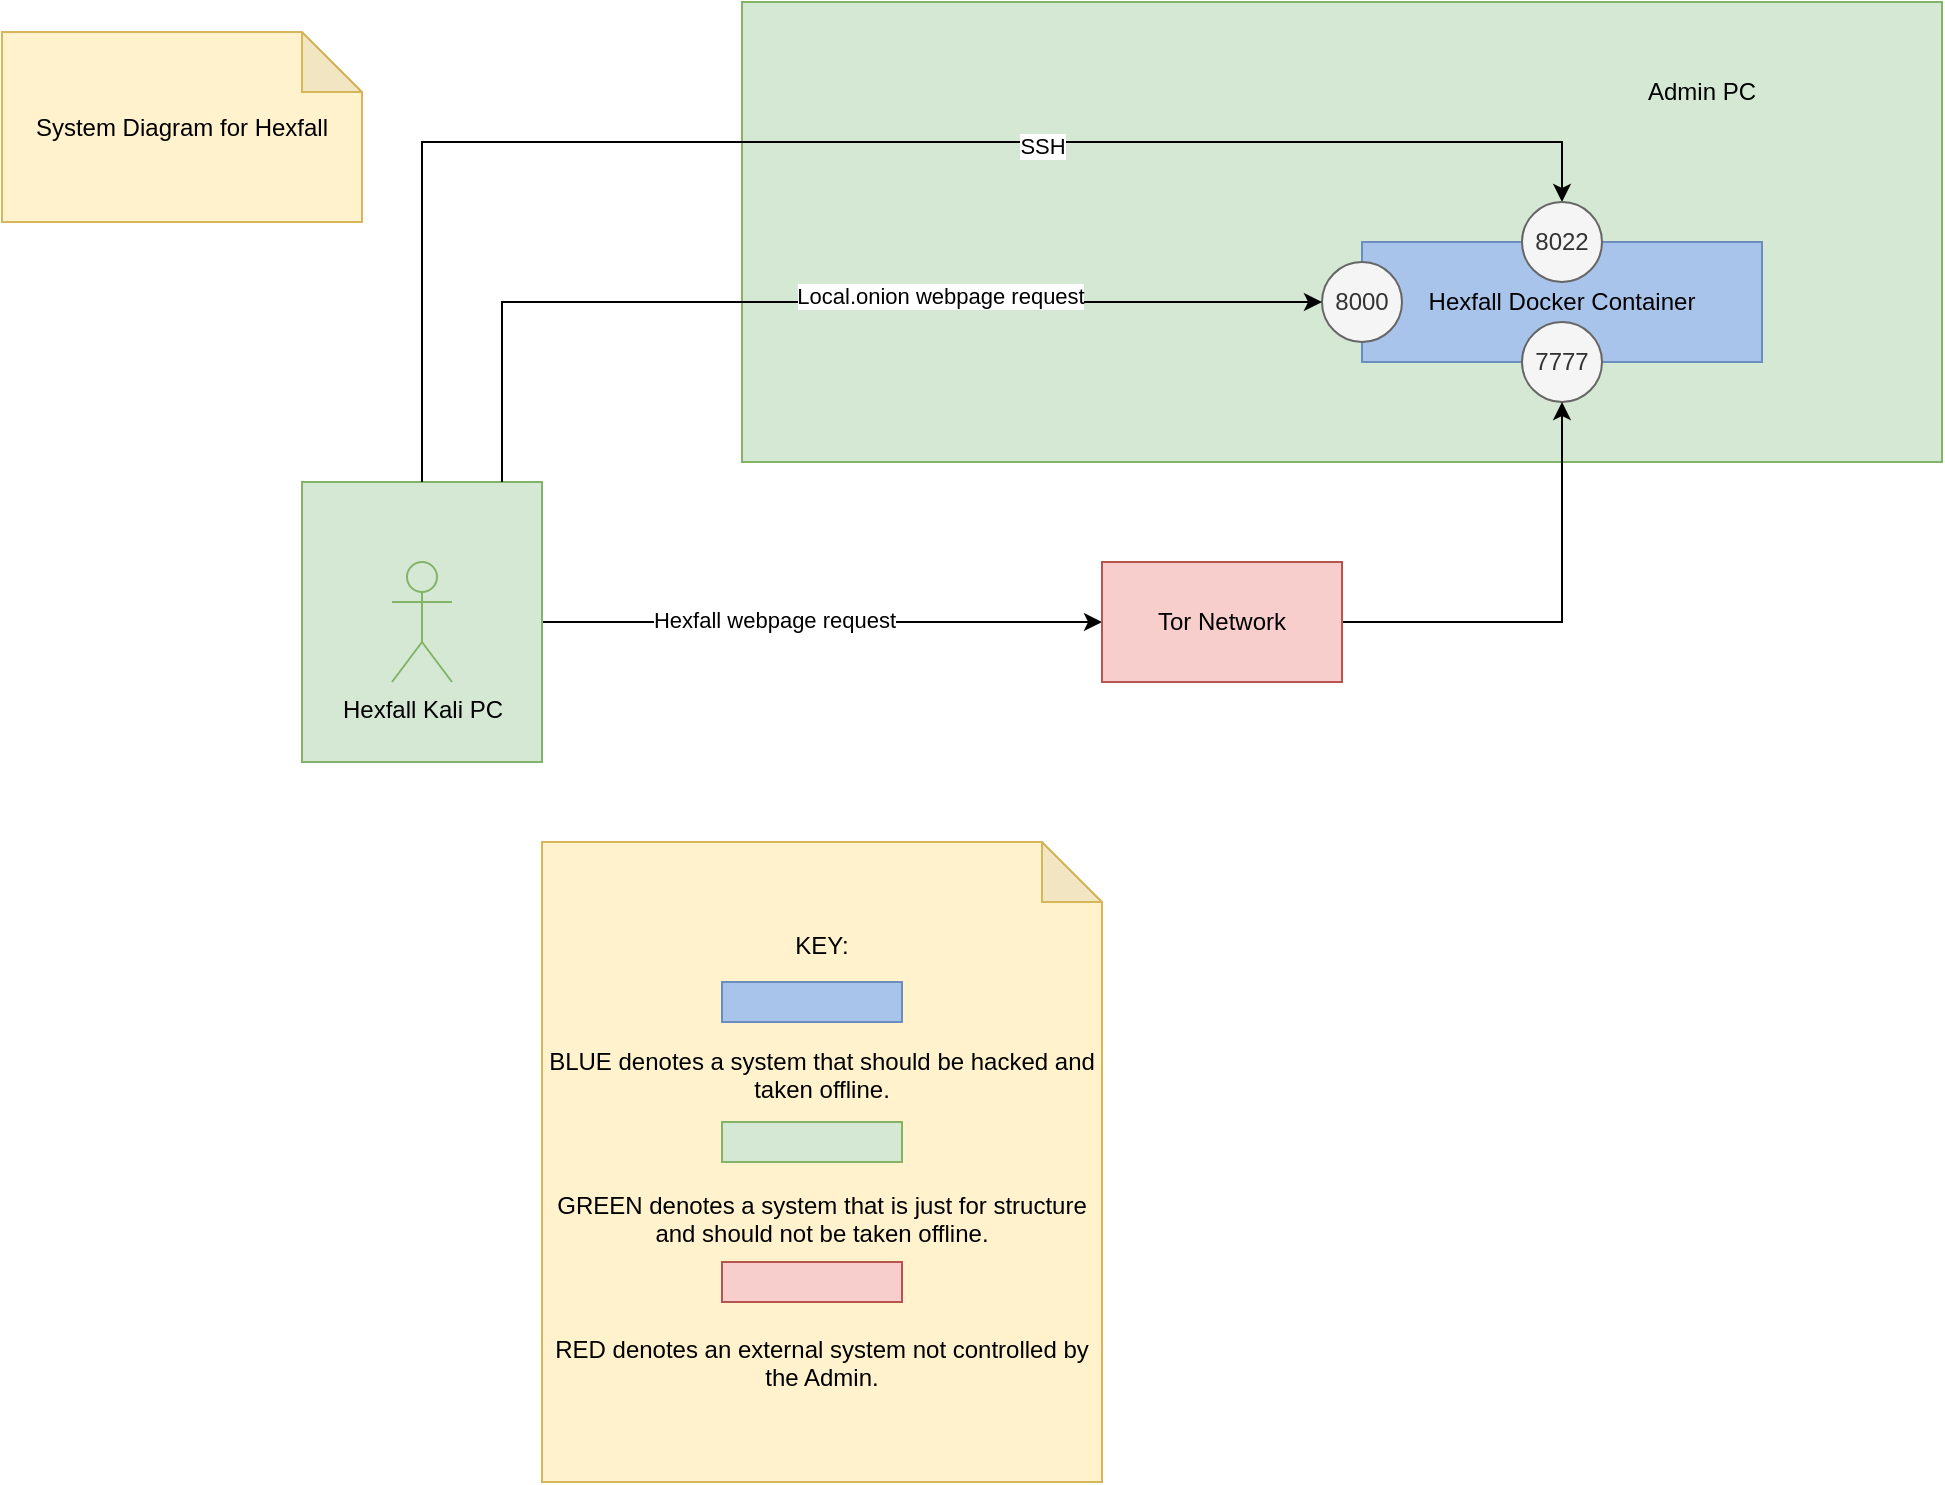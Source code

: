 <mxfile version="20.3.0" type="device"><diagram id="r4gc7Tyj2xSRfbFGmvSZ" name="Page-1"><mxGraphModel dx="2272" dy="865" grid="1" gridSize="10" guides="1" tooltips="1" connect="1" arrows="1" fold="1" page="1" pageScale="1" pageWidth="850" pageHeight="1100" math="0" shadow="0"><root><mxCell id="0"/><mxCell id="1" parent="0"/><mxCell id="kE0uRZ2hgGnqlkYmX2rU-1" value="" style="rounded=0;whiteSpace=wrap;html=1;fillColor=#d5e8d4;strokeColor=#82b366;" vertex="1" parent="1"><mxGeometry x="-170" y="10" width="600" height="230" as="geometry"/></mxCell><mxCell id="kE0uRZ2hgGnqlkYmX2rU-45" style="edgeStyle=orthogonalEdgeStyle;rounded=0;orthogonalLoop=1;jettySize=auto;html=1;entryX=0;entryY=0.5;entryDx=0;entryDy=0;" edge="1" parent="1" source="kE0uRZ2hgGnqlkYmX2rU-2" target="kE0uRZ2hgGnqlkYmX2rU-43"><mxGeometry relative="1" as="geometry"/></mxCell><mxCell id="kE0uRZ2hgGnqlkYmX2rU-46" value="Hexfall webpage request" style="edgeLabel;html=1;align=center;verticalAlign=middle;resizable=0;points=[];" vertex="1" connectable="0" parent="kE0uRZ2hgGnqlkYmX2rU-45"><mxGeometry x="-0.171" y="1" relative="1" as="geometry"><mxPoint as="offset"/></mxGeometry></mxCell><mxCell id="kE0uRZ2hgGnqlkYmX2rU-2" value="" style="rounded=0;whiteSpace=wrap;html=1;fillColor=#d5e8d4;strokeColor=#82b366;" vertex="1" parent="1"><mxGeometry x="-390" y="250" width="120" height="140" as="geometry"/></mxCell><mxCell id="kE0uRZ2hgGnqlkYmX2rU-5" value="Hexfall Docker Container" style="rounded=0;whiteSpace=wrap;html=1;fillColor=#A9C4EB;strokeColor=#6c8ebf;" vertex="1" parent="1"><mxGeometry x="140" y="130" width="200" height="60" as="geometry"/></mxCell><mxCell id="kE0uRZ2hgGnqlkYmX2rU-17" value="KEY:&lt;br&gt;&lt;br&gt;&lt;br&gt;&lt;br&gt;BLUE denotes a system that should be hacked and taken offline.&lt;br&gt;&lt;br&gt;&lt;br&gt;&lt;br&gt;GREEN denotes a system that is just for structure and should not be taken offline.&lt;br&gt;&lt;br&gt;&lt;br&gt;&lt;br&gt;RED denotes an external system not controlled by the Admin." style="shape=note;whiteSpace=wrap;html=1;backgroundOutline=1;darkOpacity=0.05;fillColor=#fff2cc;strokeColor=#d6b656;" vertex="1" parent="1"><mxGeometry x="-270" y="430" width="280" height="320" as="geometry"/></mxCell><mxCell id="kE0uRZ2hgGnqlkYmX2rU-18" value="" style="rounded=0;whiteSpace=wrap;html=1;fillColor=#A9C4EB;strokeColor=#6c8ebf;" vertex="1" parent="1"><mxGeometry x="-180" y="500" width="90" height="20" as="geometry"/></mxCell><mxCell id="kE0uRZ2hgGnqlkYmX2rU-19" value="" style="rounded=0;whiteSpace=wrap;html=1;fillColor=#d5e8d4;strokeColor=#82b366;" vertex="1" parent="1"><mxGeometry x="-180" y="570" width="90" height="20" as="geometry"/></mxCell><mxCell id="kE0uRZ2hgGnqlkYmX2rU-21" value="8000" style="ellipse;whiteSpace=wrap;html=1;aspect=fixed;fillColor=#f5f5f5;fontColor=#333333;strokeColor=#666666;" vertex="1" parent="1"><mxGeometry x="120" y="140" width="40" height="40" as="geometry"/></mxCell><mxCell id="kE0uRZ2hgGnqlkYmX2rU-28" value="Hexfall Kali PC" style="shape=umlActor;verticalLabelPosition=bottom;verticalAlign=top;html=1;outlineConnect=0;fillColor=#d5e8d4;strokeColor=#82b366;" vertex="1" parent="1"><mxGeometry x="-345" y="290" width="30" height="60" as="geometry"/></mxCell><mxCell id="kE0uRZ2hgGnqlkYmX2rU-29" style="edgeStyle=orthogonalEdgeStyle;rounded=0;orthogonalLoop=1;jettySize=auto;html=1;entryX=0;entryY=0.5;entryDx=0;entryDy=0;endArrow=classic;endFill=1;" edge="1" parent="1" source="kE0uRZ2hgGnqlkYmX2rU-2" target="kE0uRZ2hgGnqlkYmX2rU-21"><mxGeometry relative="1" as="geometry"><Array as="points"><mxPoint x="-290" y="160"/></Array></mxGeometry></mxCell><mxCell id="kE0uRZ2hgGnqlkYmX2rU-30" value="Local.onion webpage request" style="edgeLabel;html=1;align=center;verticalAlign=middle;resizable=0;points=[];" vertex="1" connectable="0" parent="kE0uRZ2hgGnqlkYmX2rU-29"><mxGeometry x="0.235" y="3" relative="1" as="geometry"><mxPoint as="offset"/></mxGeometry></mxCell><mxCell id="kE0uRZ2hgGnqlkYmX2rU-33" style="edgeStyle=orthogonalEdgeStyle;rounded=0;orthogonalLoop=1;jettySize=auto;html=1;endArrow=classic;endFill=1;entryX=0.5;entryY=0;entryDx=0;entryDy=0;" edge="1" parent="1" source="kE0uRZ2hgGnqlkYmX2rU-2" target="kE0uRZ2hgGnqlkYmX2rU-39"><mxGeometry relative="1" as="geometry"><mxPoint x="90" y="160" as="targetPoint"/><Array as="points"><mxPoint x="-330" y="80"/><mxPoint x="240" y="80"/></Array></mxGeometry></mxCell><mxCell id="kE0uRZ2hgGnqlkYmX2rU-34" value="SSH" style="edgeLabel;html=1;align=center;verticalAlign=middle;resizable=0;points=[];" vertex="1" connectable="0" parent="kE0uRZ2hgGnqlkYmX2rU-33"><mxGeometry x="0.247" y="-2" relative="1" as="geometry"><mxPoint as="offset"/></mxGeometry></mxCell><mxCell id="kE0uRZ2hgGnqlkYmX2rU-35" value="7777" style="ellipse;whiteSpace=wrap;html=1;aspect=fixed;fillColor=#f5f5f5;fontColor=#333333;strokeColor=#666666;" vertex="1" parent="1"><mxGeometry x="220" y="170" width="40" height="40" as="geometry"/></mxCell><mxCell id="kE0uRZ2hgGnqlkYmX2rU-39" value="8022" style="ellipse;whiteSpace=wrap;html=1;aspect=fixed;fillColor=#f5f5f5;fontColor=#333333;strokeColor=#666666;" vertex="1" parent="1"><mxGeometry x="220" y="110" width="40" height="40" as="geometry"/></mxCell><mxCell id="kE0uRZ2hgGnqlkYmX2rU-40" value="Admin PC" style="text;html=1;strokeColor=none;fillColor=none;align=center;verticalAlign=middle;whiteSpace=wrap;rounded=0;" vertex="1" parent="1"><mxGeometry x="280" y="40" width="60" height="30" as="geometry"/></mxCell><mxCell id="kE0uRZ2hgGnqlkYmX2rU-47" style="edgeStyle=orthogonalEdgeStyle;rounded=0;orthogonalLoop=1;jettySize=auto;html=1;entryX=0.5;entryY=1;entryDx=0;entryDy=0;" edge="1" parent="1" source="kE0uRZ2hgGnqlkYmX2rU-43" target="kE0uRZ2hgGnqlkYmX2rU-35"><mxGeometry relative="1" as="geometry"/></mxCell><mxCell id="kE0uRZ2hgGnqlkYmX2rU-43" value="Tor Network" style="rounded=0;whiteSpace=wrap;html=1;fillColor=#f8cecc;strokeColor=#b85450;" vertex="1" parent="1"><mxGeometry x="10" y="290" width="120" height="60" as="geometry"/></mxCell><mxCell id="kE0uRZ2hgGnqlkYmX2rU-49" value="" style="rounded=0;whiteSpace=wrap;html=1;fillColor=#f8cecc;strokeColor=#b85450;" vertex="1" parent="1"><mxGeometry x="-180" y="640" width="90" height="20" as="geometry"/></mxCell><mxCell id="kE0uRZ2hgGnqlkYmX2rU-50" value="System Diagram for Hexfall" style="shape=note;whiteSpace=wrap;html=1;backgroundOutline=1;darkOpacity=0.05;fillColor=#fff2cc;strokeColor=#d6b656;" vertex="1" parent="1"><mxGeometry x="-540" y="25" width="180" height="95" as="geometry"/></mxCell></root></mxGraphModel></diagram></mxfile>